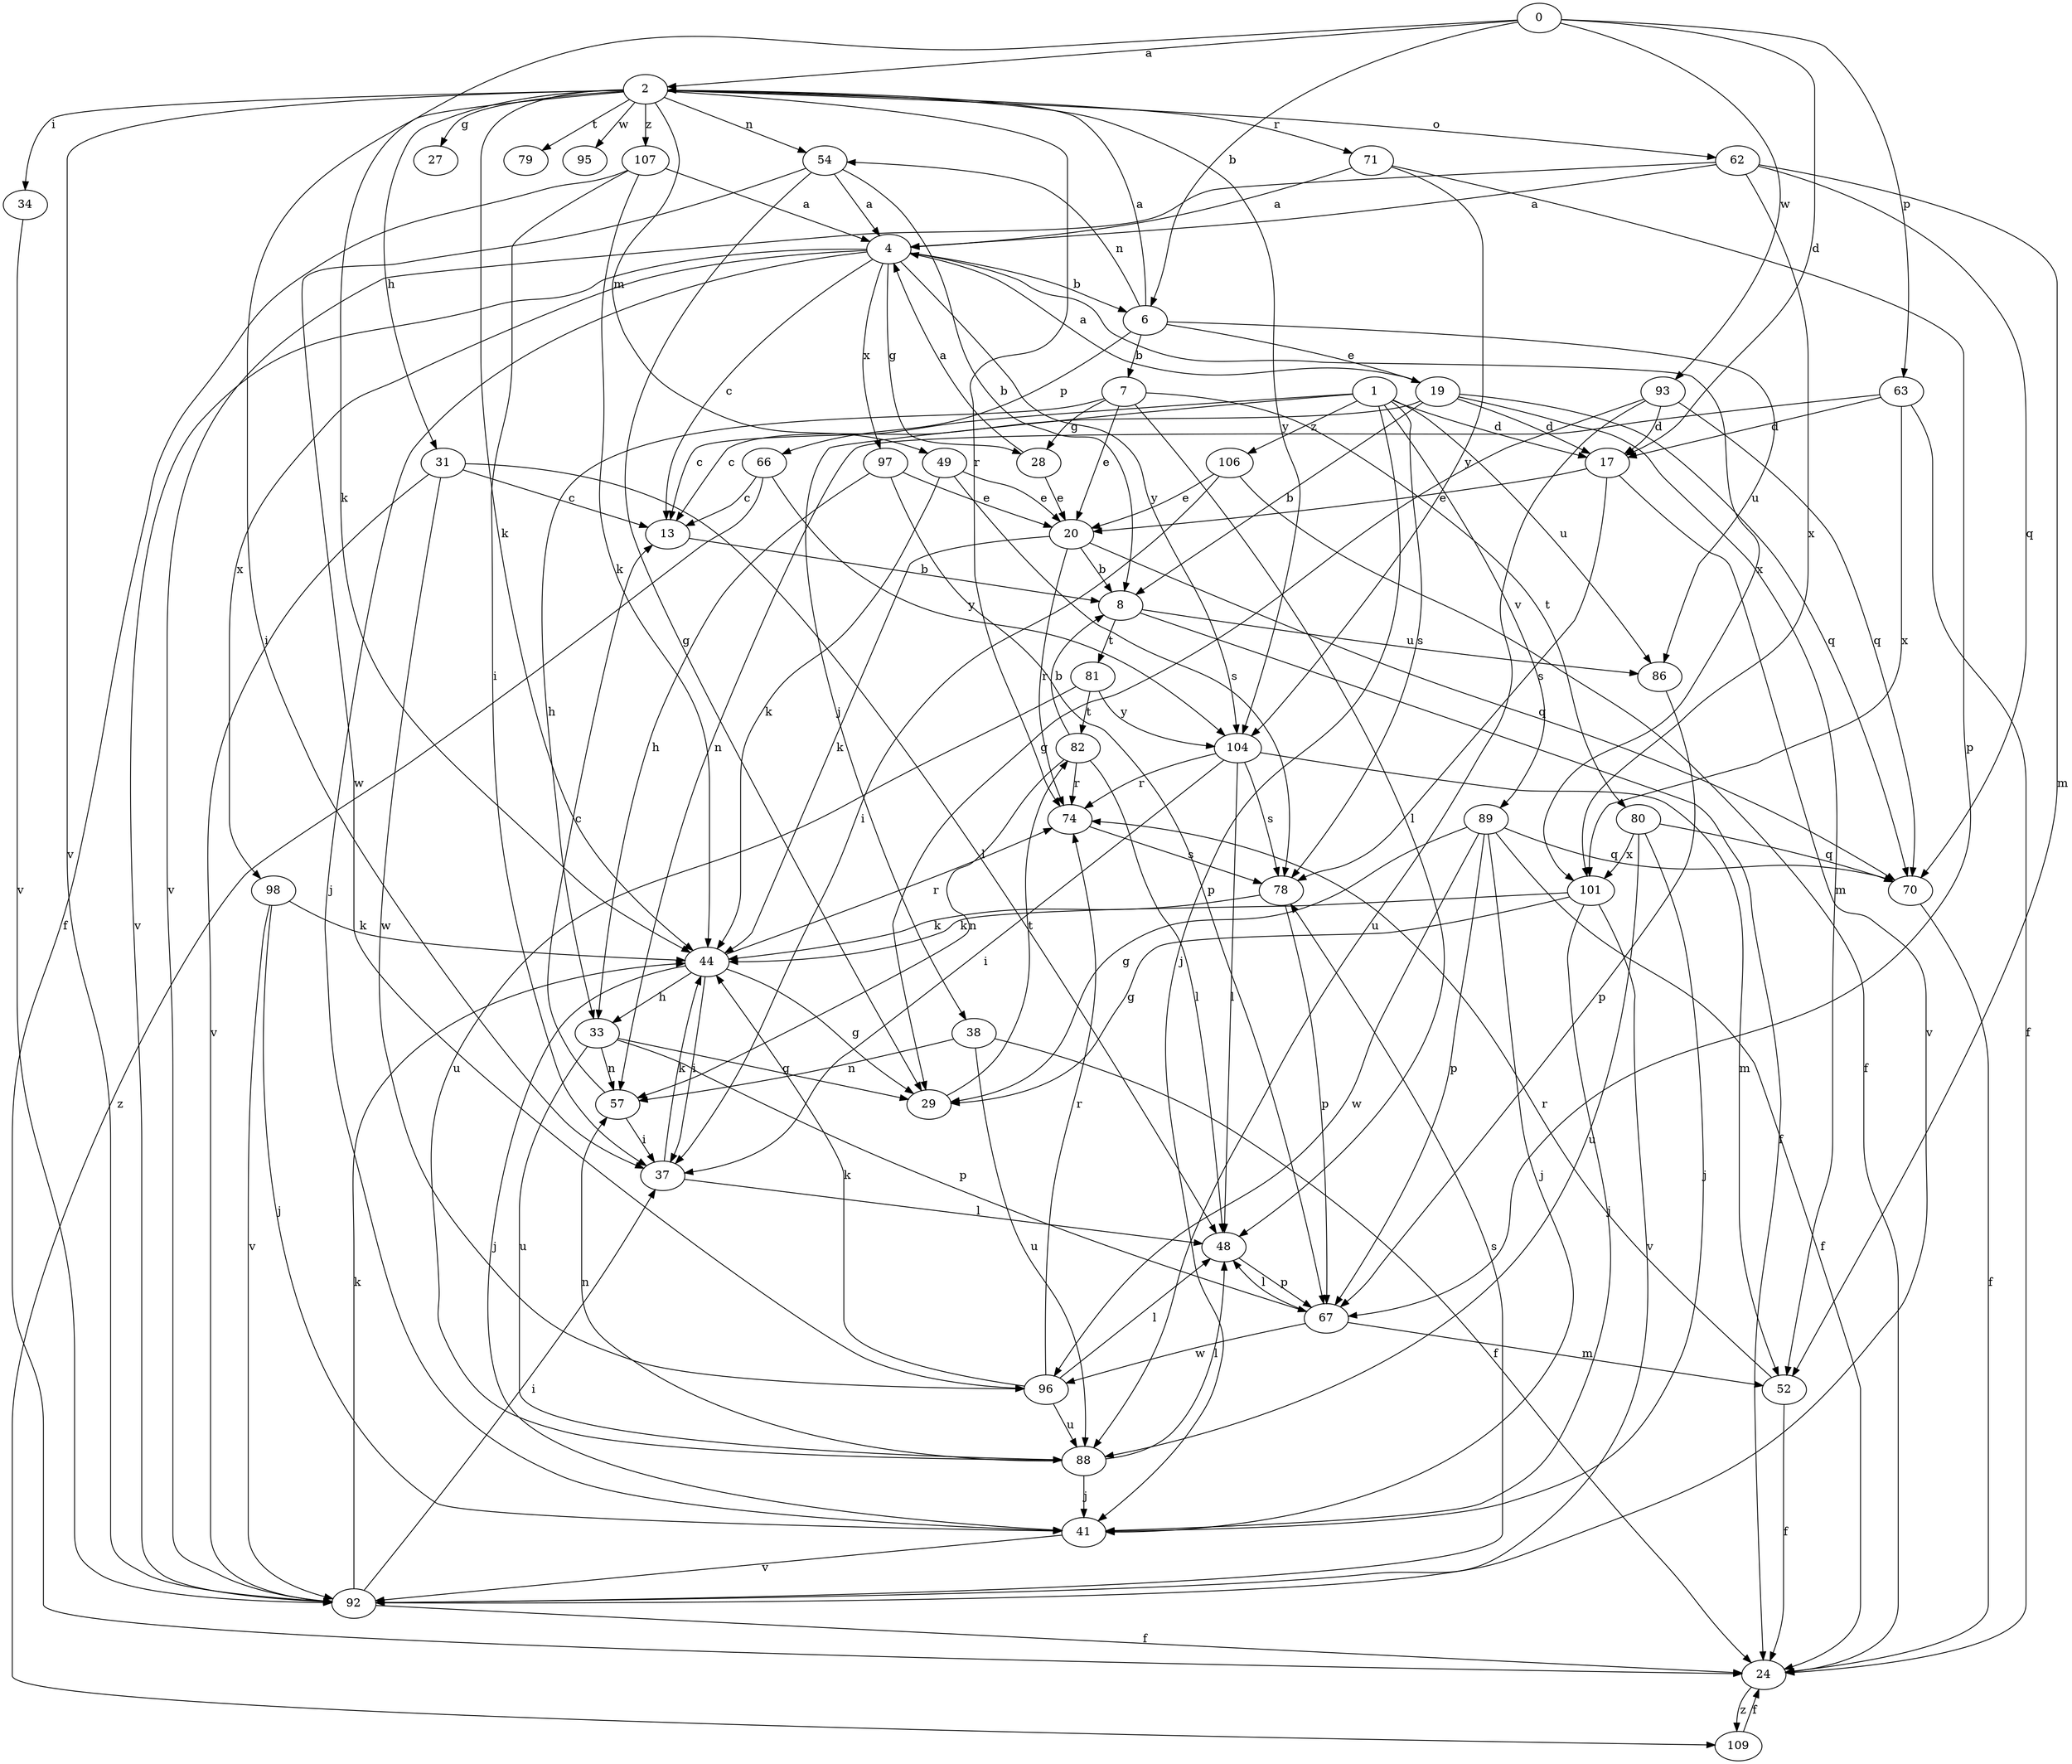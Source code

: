 strict digraph  {
0;
1;
2;
4;
6;
7;
8;
13;
17;
19;
20;
24;
27;
28;
29;
31;
33;
34;
37;
38;
41;
44;
48;
49;
52;
54;
57;
62;
63;
66;
67;
70;
71;
74;
78;
79;
80;
81;
82;
86;
88;
89;
92;
93;
95;
96;
97;
98;
101;
104;
106;
107;
109;
0 -> 2  [label=a];
0 -> 6  [label=b];
0 -> 17  [label=d];
0 -> 44  [label=k];
0 -> 63  [label=p];
0 -> 93  [label=w];
1 -> 13  [label=c];
1 -> 17  [label=d];
1 -> 38  [label=j];
1 -> 41  [label=j];
1 -> 78  [label=s];
1 -> 86  [label=u];
1 -> 89  [label=v];
1 -> 106  [label=z];
2 -> 27  [label=g];
2 -> 31  [label=h];
2 -> 34  [label=i];
2 -> 37  [label=i];
2 -> 44  [label=k];
2 -> 49  [label=m];
2 -> 54  [label=n];
2 -> 62  [label=o];
2 -> 71  [label=r];
2 -> 74  [label=r];
2 -> 79  [label=t];
2 -> 92  [label=v];
2 -> 95  [label=w];
2 -> 104  [label=y];
2 -> 107  [label=z];
4 -> 6  [label=b];
4 -> 13  [label=c];
4 -> 28  [label=g];
4 -> 41  [label=j];
4 -> 92  [label=v];
4 -> 97  [label=x];
4 -> 98  [label=x];
4 -> 101  [label=x];
4 -> 104  [label=y];
6 -> 2  [label=a];
6 -> 7  [label=b];
6 -> 19  [label=e];
6 -> 54  [label=n];
6 -> 66  [label=p];
6 -> 86  [label=u];
7 -> 20  [label=e];
7 -> 28  [label=g];
7 -> 33  [label=h];
7 -> 48  [label=l];
7 -> 80  [label=t];
8 -> 24  [label=f];
8 -> 81  [label=t];
8 -> 86  [label=u];
13 -> 8  [label=b];
17 -> 20  [label=e];
17 -> 78  [label=s];
17 -> 92  [label=v];
19 -> 4  [label=a];
19 -> 8  [label=b];
19 -> 13  [label=c];
19 -> 17  [label=d];
19 -> 52  [label=m];
19 -> 70  [label=q];
20 -> 8  [label=b];
20 -> 44  [label=k];
20 -> 70  [label=q];
20 -> 74  [label=r];
24 -> 109  [label=z];
28 -> 4  [label=a];
28 -> 20  [label=e];
29 -> 82  [label=t];
31 -> 13  [label=c];
31 -> 48  [label=l];
31 -> 92  [label=v];
31 -> 96  [label=w];
33 -> 29  [label=g];
33 -> 57  [label=n];
33 -> 67  [label=p];
33 -> 88  [label=u];
34 -> 92  [label=v];
37 -> 44  [label=k];
37 -> 48  [label=l];
38 -> 24  [label=f];
38 -> 57  [label=n];
38 -> 88  [label=u];
41 -> 92  [label=v];
44 -> 29  [label=g];
44 -> 33  [label=h];
44 -> 37  [label=i];
44 -> 41  [label=j];
44 -> 74  [label=r];
48 -> 67  [label=p];
49 -> 20  [label=e];
49 -> 44  [label=k];
49 -> 78  [label=s];
52 -> 24  [label=f];
52 -> 74  [label=r];
54 -> 4  [label=a];
54 -> 8  [label=b];
54 -> 29  [label=g];
54 -> 96  [label=w];
57 -> 13  [label=c];
57 -> 37  [label=i];
62 -> 4  [label=a];
62 -> 52  [label=m];
62 -> 70  [label=q];
62 -> 92  [label=v];
62 -> 101  [label=x];
63 -> 17  [label=d];
63 -> 24  [label=f];
63 -> 57  [label=n];
63 -> 101  [label=x];
66 -> 13  [label=c];
66 -> 104  [label=y];
66 -> 109  [label=z];
67 -> 48  [label=l];
67 -> 52  [label=m];
67 -> 96  [label=w];
70 -> 24  [label=f];
71 -> 4  [label=a];
71 -> 67  [label=p];
71 -> 104  [label=y];
74 -> 78  [label=s];
78 -> 44  [label=k];
78 -> 67  [label=p];
80 -> 41  [label=j];
80 -> 70  [label=q];
80 -> 88  [label=u];
80 -> 101  [label=x];
81 -> 82  [label=t];
81 -> 88  [label=u];
81 -> 104  [label=y];
82 -> 8  [label=b];
82 -> 48  [label=l];
82 -> 57  [label=n];
82 -> 74  [label=r];
86 -> 67  [label=p];
88 -> 41  [label=j];
88 -> 48  [label=l];
88 -> 57  [label=n];
89 -> 24  [label=f];
89 -> 29  [label=g];
89 -> 41  [label=j];
89 -> 67  [label=p];
89 -> 70  [label=q];
89 -> 96  [label=w];
92 -> 24  [label=f];
92 -> 37  [label=i];
92 -> 44  [label=k];
92 -> 78  [label=s];
93 -> 17  [label=d];
93 -> 29  [label=g];
93 -> 70  [label=q];
93 -> 88  [label=u];
96 -> 44  [label=k];
96 -> 48  [label=l];
96 -> 74  [label=r];
96 -> 88  [label=u];
97 -> 20  [label=e];
97 -> 33  [label=h];
97 -> 67  [label=p];
98 -> 41  [label=j];
98 -> 44  [label=k];
98 -> 92  [label=v];
101 -> 29  [label=g];
101 -> 41  [label=j];
101 -> 44  [label=k];
101 -> 92  [label=v];
104 -> 37  [label=i];
104 -> 48  [label=l];
104 -> 52  [label=m];
104 -> 74  [label=r];
104 -> 78  [label=s];
106 -> 20  [label=e];
106 -> 24  [label=f];
106 -> 37  [label=i];
107 -> 4  [label=a];
107 -> 24  [label=f];
107 -> 37  [label=i];
107 -> 44  [label=k];
109 -> 24  [label=f];
}
